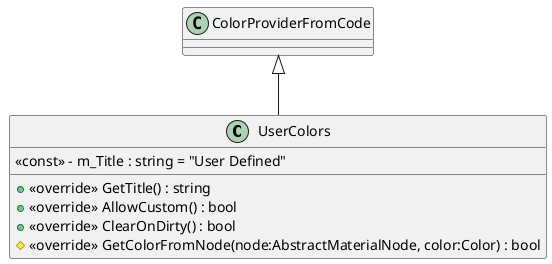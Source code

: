 @startuml
class UserColors {
    <<const>> - m_Title : string = "User Defined"
    + <<override>> GetTitle() : string
    + <<override>> AllowCustom() : bool
    + <<override>> ClearOnDirty() : bool
    # <<override>> GetColorFromNode(node:AbstractMaterialNode, color:Color) : bool
}
ColorProviderFromCode <|-- UserColors
@enduml
